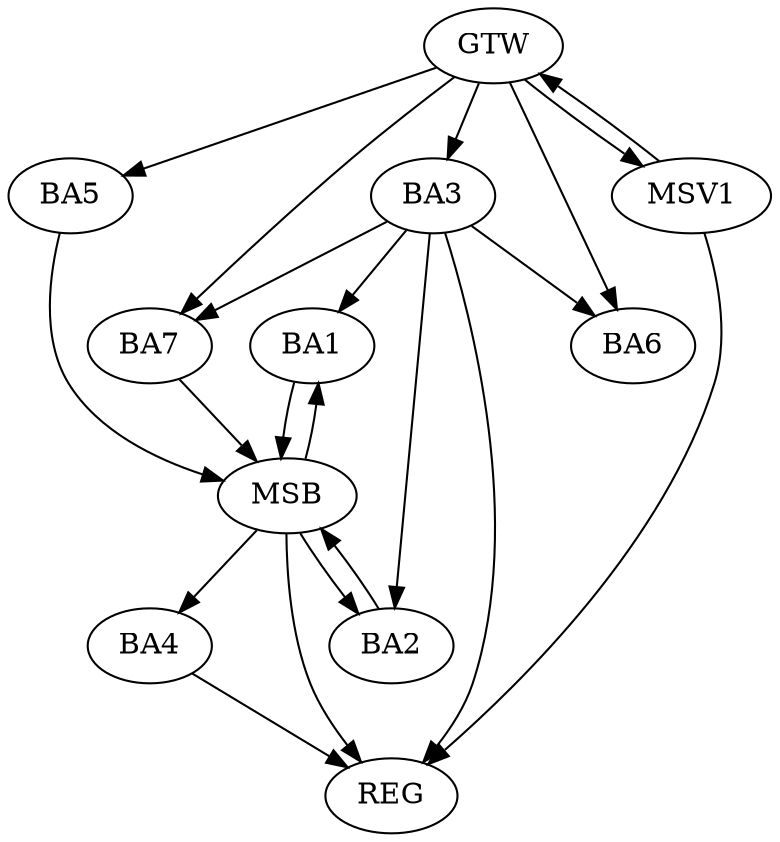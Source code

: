 strict digraph G {
  BA1 [ label="BA1" ];
  BA2 [ label="BA2" ];
  BA3 [ label="BA3" ];
  BA4 [ label="BA4" ];
  BA5 [ label="BA5" ];
  BA6 [ label="BA6" ];
  BA7 [ label="BA7" ];
  GTW [ label="GTW" ];
  REG [ label="REG" ];
  MSB [ label="MSB" ];
  MSV1 [ label="MSV1" ];
  BA3 -> BA1;
  GTW -> BA3;
  GTW -> BA5;
  GTW -> BA6;
  GTW -> BA7;
  BA3 -> REG;
  BA4 -> REG;
  BA1 -> MSB;
  MSB -> BA2;
  MSB -> REG;
  BA2 -> MSB;
  MSB -> BA1;
  BA5 -> MSB;
  MSB -> BA4;
  BA7 -> MSB;
  BA3 -> BA7;
  BA3 -> BA6;
  BA3 -> BA2;
  MSV1 -> GTW;
  GTW -> MSV1;
  MSV1 -> REG;
}
